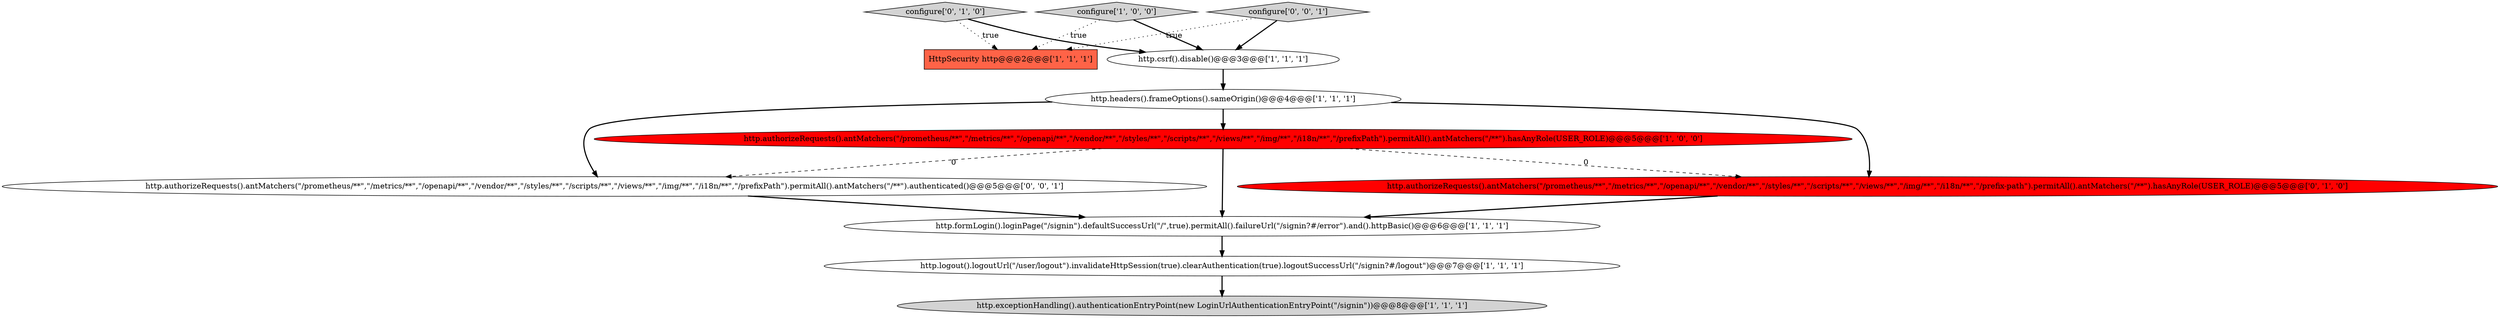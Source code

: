 digraph {
1 [style = filled, label = "http.authorizeRequests().antMatchers(\"/prometheus/**\",\"/metrics/**\",\"/openapi/**\",\"/vendor/**\",\"/styles/**\",\"/scripts/**\",\"/views/**\",\"/img/**\",\"/i18n/**\",\"/prefixPath\").permitAll().antMatchers(\"/**\").hasAnyRole(USER_ROLE)@@@5@@@['1', '0', '0']", fillcolor = red, shape = ellipse image = "AAA1AAABBB1BBB"];
2 [style = filled, label = "http.exceptionHandling().authenticationEntryPoint(new LoginUrlAuthenticationEntryPoint(\"/signin\"))@@@8@@@['1', '1', '1']", fillcolor = lightgray, shape = ellipse image = "AAA0AAABBB1BBB"];
7 [style = filled, label = "http.formLogin().loginPage(\"/signin\").defaultSuccessUrl(\"/\",true).permitAll().failureUrl(\"/signin?#/error\").and().httpBasic()@@@6@@@['1', '1', '1']", fillcolor = white, shape = ellipse image = "AAA0AAABBB1BBB"];
0 [style = filled, label = "http.csrf().disable()@@@3@@@['1', '1', '1']", fillcolor = white, shape = ellipse image = "AAA0AAABBB1BBB"];
9 [style = filled, label = "configure['0', '1', '0']", fillcolor = lightgray, shape = diamond image = "AAA0AAABBB2BBB"];
11 [style = filled, label = "configure['0', '0', '1']", fillcolor = lightgray, shape = diamond image = "AAA0AAABBB3BBB"];
3 [style = filled, label = "http.headers().frameOptions().sameOrigin()@@@4@@@['1', '1', '1']", fillcolor = white, shape = ellipse image = "AAA0AAABBB1BBB"];
8 [style = filled, label = "http.authorizeRequests().antMatchers(\"/prometheus/**\",\"/metrics/**\",\"/openapi/**\",\"/vendor/**\",\"/styles/**\",\"/scripts/**\",\"/views/**\",\"/img/**\",\"/i18n/**\",\"/prefix-path\").permitAll().antMatchers(\"/**\").hasAnyRole(USER_ROLE)@@@5@@@['0', '1', '0']", fillcolor = red, shape = ellipse image = "AAA1AAABBB2BBB"];
4 [style = filled, label = "configure['1', '0', '0']", fillcolor = lightgray, shape = diamond image = "AAA0AAABBB1BBB"];
10 [style = filled, label = "http.authorizeRequests().antMatchers(\"/prometheus/**\",\"/metrics/**\",\"/openapi/**\",\"/vendor/**\",\"/styles/**\",\"/scripts/**\",\"/views/**\",\"/img/**\",\"/i18n/**\",\"/prefixPath\").permitAll().antMatchers(\"/**\").authenticated()@@@5@@@['0', '0', '1']", fillcolor = white, shape = ellipse image = "AAA0AAABBB3BBB"];
6 [style = filled, label = "HttpSecurity http@@@2@@@['1', '1', '1']", fillcolor = tomato, shape = box image = "AAA0AAABBB1BBB"];
5 [style = filled, label = "http.logout().logoutUrl(\"/user/logout\").invalidateHttpSession(true).clearAuthentication(true).logoutSuccessUrl(\"/signin?#/logout\")@@@7@@@['1', '1', '1']", fillcolor = white, shape = ellipse image = "AAA0AAABBB1BBB"];
4->6 [style = dotted, label="true"];
0->3 [style = bold, label=""];
3->10 [style = bold, label=""];
1->8 [style = dashed, label="0"];
5->2 [style = bold, label=""];
7->5 [style = bold, label=""];
11->0 [style = bold, label=""];
1->10 [style = dashed, label="0"];
9->0 [style = bold, label=""];
3->1 [style = bold, label=""];
9->6 [style = dotted, label="true"];
1->7 [style = bold, label=""];
10->7 [style = bold, label=""];
3->8 [style = bold, label=""];
11->6 [style = dotted, label="true"];
8->7 [style = bold, label=""];
4->0 [style = bold, label=""];
}
